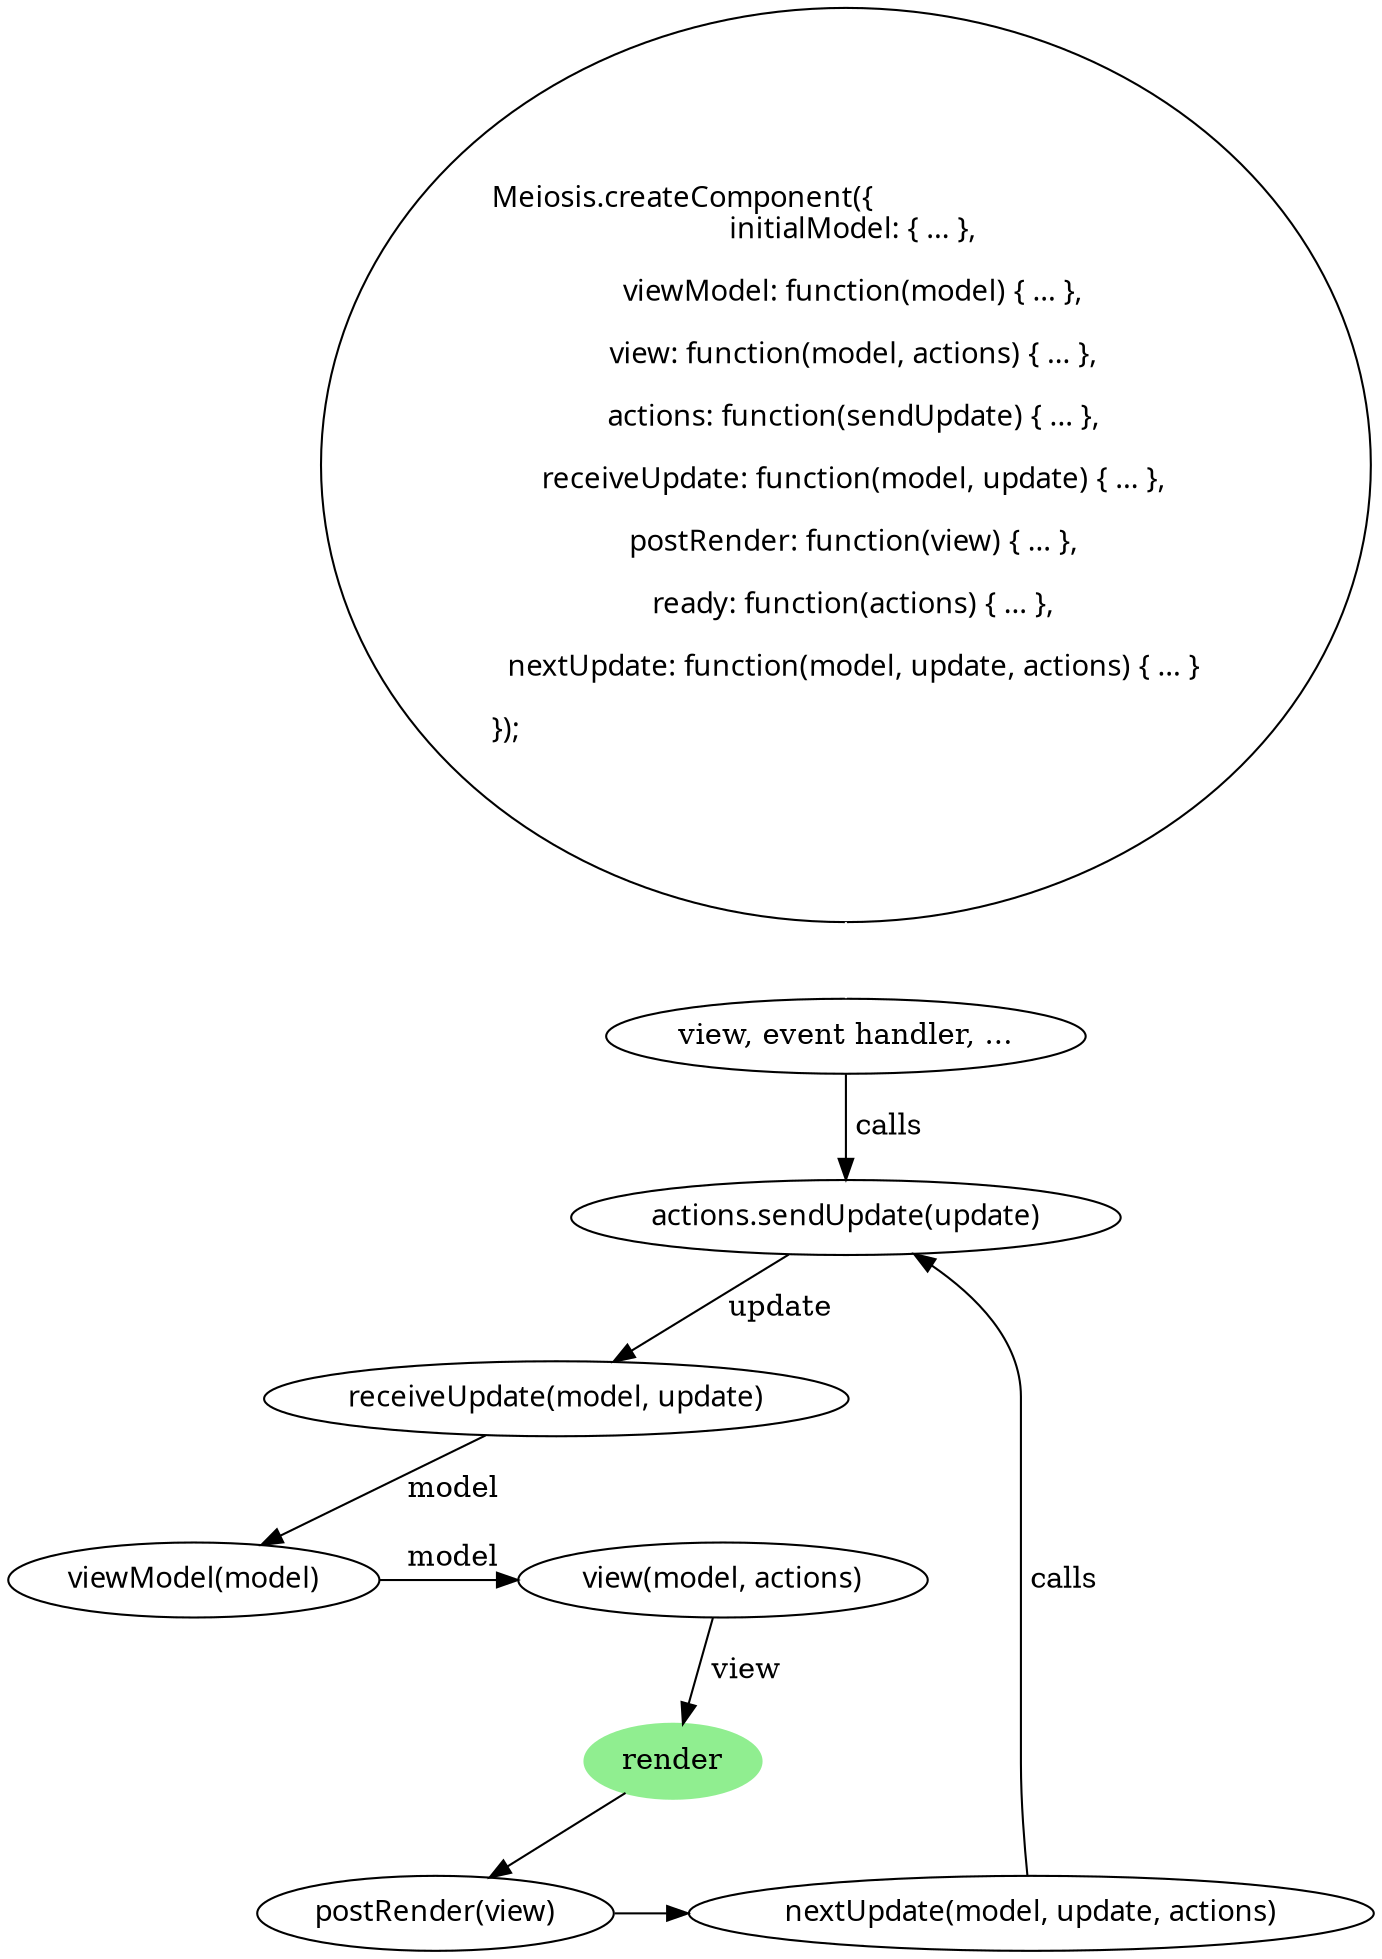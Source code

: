 digraph meiosis_update {
  createComponent [fontname=Hack, label = "\lMeiosis.createComponent(\{\l\ \ initialModel: \{ ... \},
    \l  viewModel: function(model) \{ ... \},
    \l  view: function(model, actions) \{ ... \},
    \l  actions: function(sendUpdate) \{ ... \},
    \l  receiveUpdate: function(model, update) \{ ... \},
    \l  postRender: function(view) \{ ... \},
    \l  ready: function(actions) \{ ... \},
    \l  nextUpdate: function(model, update, actions) \{ ... \}
    \l\});\l\l"]

  trigger [label = "view, event handler, ..."]
  sendUpdate [label = "actions.sendUpdate(update)", fontname=Hack]
  receiveUpdate [label = "receiveUpdate(model, update)", fontname=Hack]
  viewModel [label = "viewModel(model)", fontname=Hack]
  view [label = "view(model, actions)", fontname=Hack]
  render [style=filled, color=lightgreen]
  postRender [label = "postRender(view)", fontname=Hack]
  nextUpdate [label = "nextUpdate(model, update, actions)", fontname=Hack]

  {rank=same; viewModel view}
  {rank=same; postRender nextUpdate}

  createComponent -> trigger [arrowhead=none, arrowtail=empty, color=white]
  trigger -> sendUpdate [label = " calls"]
  sendUpdate -> receiveUpdate [label = " update"]
  receiveUpdate -> viewModel [label = " model"]
  viewModel -> view [label = " model"]
  view -> render [label = " view"]
  render -> postRender
  postRender -> nextUpdate
  nextUpdate -> sendUpdate [label = " calls"]
}
